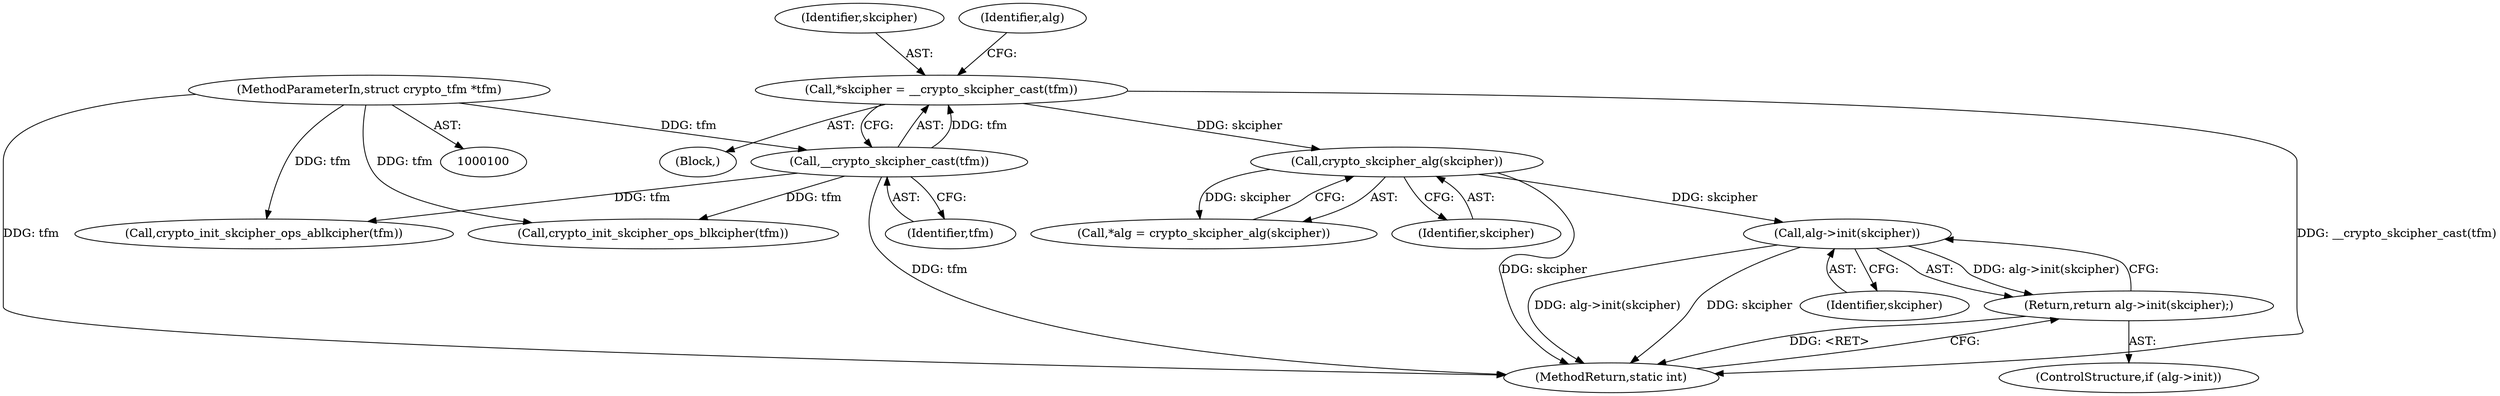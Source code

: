 digraph "0_linux_9933e113c2e87a9f46a40fde8dafbf801dca1ab9@pointer" {
"1000195" [label="(Call,alg->init(skcipher))"];
"1000111" [label="(Call,crypto_skcipher_alg(skcipher))"];
"1000104" [label="(Call,*skcipher = __crypto_skcipher_cast(tfm))"];
"1000106" [label="(Call,__crypto_skcipher_cast(tfm))"];
"1000101" [label="(MethodParameterIn,struct crypto_tfm *tfm)"];
"1000194" [label="(Return,return alg->init(skcipher);)"];
"1000104" [label="(Call,*skcipher = __crypto_skcipher_cast(tfm))"];
"1000111" [label="(Call,crypto_skcipher_alg(skcipher))"];
"1000109" [label="(Call,*alg = crypto_skcipher_alg(skcipher))"];
"1000107" [label="(Identifier,tfm)"];
"1000196" [label="(Identifier,skcipher)"];
"1000112" [label="(Identifier,skcipher)"];
"1000105" [label="(Identifier,skcipher)"];
"1000110" [label="(Identifier,alg)"];
"1000190" [label="(ControlStructure,if (alg->init))"];
"1000199" [label="(MethodReturn,static int)"];
"1000102" [label="(Block,)"];
"1000106" [label="(Call,__crypto_skcipher_cast(tfm))"];
"1000101" [label="(MethodParameterIn,struct crypto_tfm *tfm)"];
"1000195" [label="(Call,alg->init(skcipher))"];
"1000144" [label="(Call,crypto_init_skcipher_ops_ablkcipher(tfm))"];
"1000123" [label="(Call,crypto_init_skcipher_ops_blkcipher(tfm))"];
"1000194" [label="(Return,return alg->init(skcipher);)"];
"1000195" -> "1000194"  [label="AST: "];
"1000195" -> "1000196"  [label="CFG: "];
"1000196" -> "1000195"  [label="AST: "];
"1000194" -> "1000195"  [label="CFG: "];
"1000195" -> "1000199"  [label="DDG: alg->init(skcipher)"];
"1000195" -> "1000199"  [label="DDG: skcipher"];
"1000195" -> "1000194"  [label="DDG: alg->init(skcipher)"];
"1000111" -> "1000195"  [label="DDG: skcipher"];
"1000111" -> "1000109"  [label="AST: "];
"1000111" -> "1000112"  [label="CFG: "];
"1000112" -> "1000111"  [label="AST: "];
"1000109" -> "1000111"  [label="CFG: "];
"1000111" -> "1000199"  [label="DDG: skcipher"];
"1000111" -> "1000109"  [label="DDG: skcipher"];
"1000104" -> "1000111"  [label="DDG: skcipher"];
"1000104" -> "1000102"  [label="AST: "];
"1000104" -> "1000106"  [label="CFG: "];
"1000105" -> "1000104"  [label="AST: "];
"1000106" -> "1000104"  [label="AST: "];
"1000110" -> "1000104"  [label="CFG: "];
"1000104" -> "1000199"  [label="DDG: __crypto_skcipher_cast(tfm)"];
"1000106" -> "1000104"  [label="DDG: tfm"];
"1000106" -> "1000107"  [label="CFG: "];
"1000107" -> "1000106"  [label="AST: "];
"1000106" -> "1000199"  [label="DDG: tfm"];
"1000101" -> "1000106"  [label="DDG: tfm"];
"1000106" -> "1000123"  [label="DDG: tfm"];
"1000106" -> "1000144"  [label="DDG: tfm"];
"1000101" -> "1000100"  [label="AST: "];
"1000101" -> "1000199"  [label="DDG: tfm"];
"1000101" -> "1000123"  [label="DDG: tfm"];
"1000101" -> "1000144"  [label="DDG: tfm"];
"1000194" -> "1000190"  [label="AST: "];
"1000199" -> "1000194"  [label="CFG: "];
"1000194" -> "1000199"  [label="DDG: <RET>"];
}
